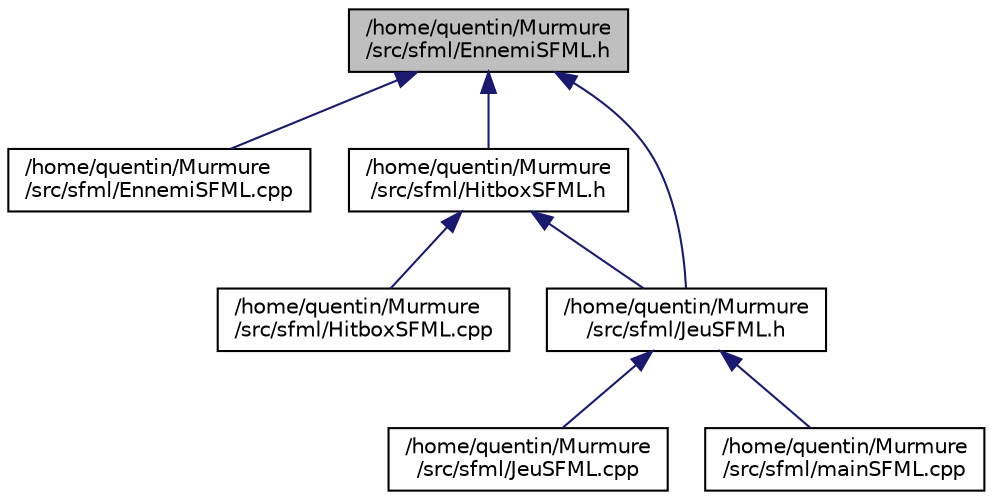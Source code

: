 digraph "/home/quentin/Murmure/src/sfml/EnnemiSFML.h"
{
  edge [fontname="Helvetica",fontsize="10",labelfontname="Helvetica",labelfontsize="10"];
  node [fontname="Helvetica",fontsize="10",shape=record];
  Node1 [label="/home/quentin/Murmure\l/src/sfml/EnnemiSFML.h",height=0.2,width=0.4,color="black", fillcolor="grey75", style="filled", fontcolor="black"];
  Node1 -> Node2 [dir="back",color="midnightblue",fontsize="10",style="solid"];
  Node2 [label="/home/quentin/Murmure\l/src/sfml/EnnemiSFML.cpp",height=0.2,width=0.4,color="black", fillcolor="white", style="filled",URL="$EnnemiSFML_8cpp.html"];
  Node1 -> Node3 [dir="back",color="midnightblue",fontsize="10",style="solid"];
  Node3 [label="/home/quentin/Murmure\l/src/sfml/HitboxSFML.h",height=0.2,width=0.4,color="black", fillcolor="white", style="filled",URL="$HitboxSFML_8h.html"];
  Node3 -> Node4 [dir="back",color="midnightblue",fontsize="10",style="solid"];
  Node4 [label="/home/quentin/Murmure\l/src/sfml/HitboxSFML.cpp",height=0.2,width=0.4,color="black", fillcolor="white", style="filled",URL="$HitboxSFML_8cpp.html"];
  Node3 -> Node5 [dir="back",color="midnightblue",fontsize="10",style="solid"];
  Node5 [label="/home/quentin/Murmure\l/src/sfml/JeuSFML.h",height=0.2,width=0.4,color="black", fillcolor="white", style="filled",URL="$JeuSFML_8h.html",tooltip="Header du module de boucle de jeu SFML. "];
  Node5 -> Node6 [dir="back",color="midnightblue",fontsize="10",style="solid"];
  Node6 [label="/home/quentin/Murmure\l/src/sfml/JeuSFML.cpp",height=0.2,width=0.4,color="black", fillcolor="white", style="filled",URL="$JeuSFML_8cpp.html"];
  Node5 -> Node7 [dir="back",color="midnightblue",fontsize="10",style="solid"];
  Node7 [label="/home/quentin/Murmure\l/src/sfml/mainSFML.cpp",height=0.2,width=0.4,color="black", fillcolor="white", style="filled",URL="$mainSFML_8cpp.html"];
  Node1 -> Node5 [dir="back",color="midnightblue",fontsize="10",style="solid"];
}
